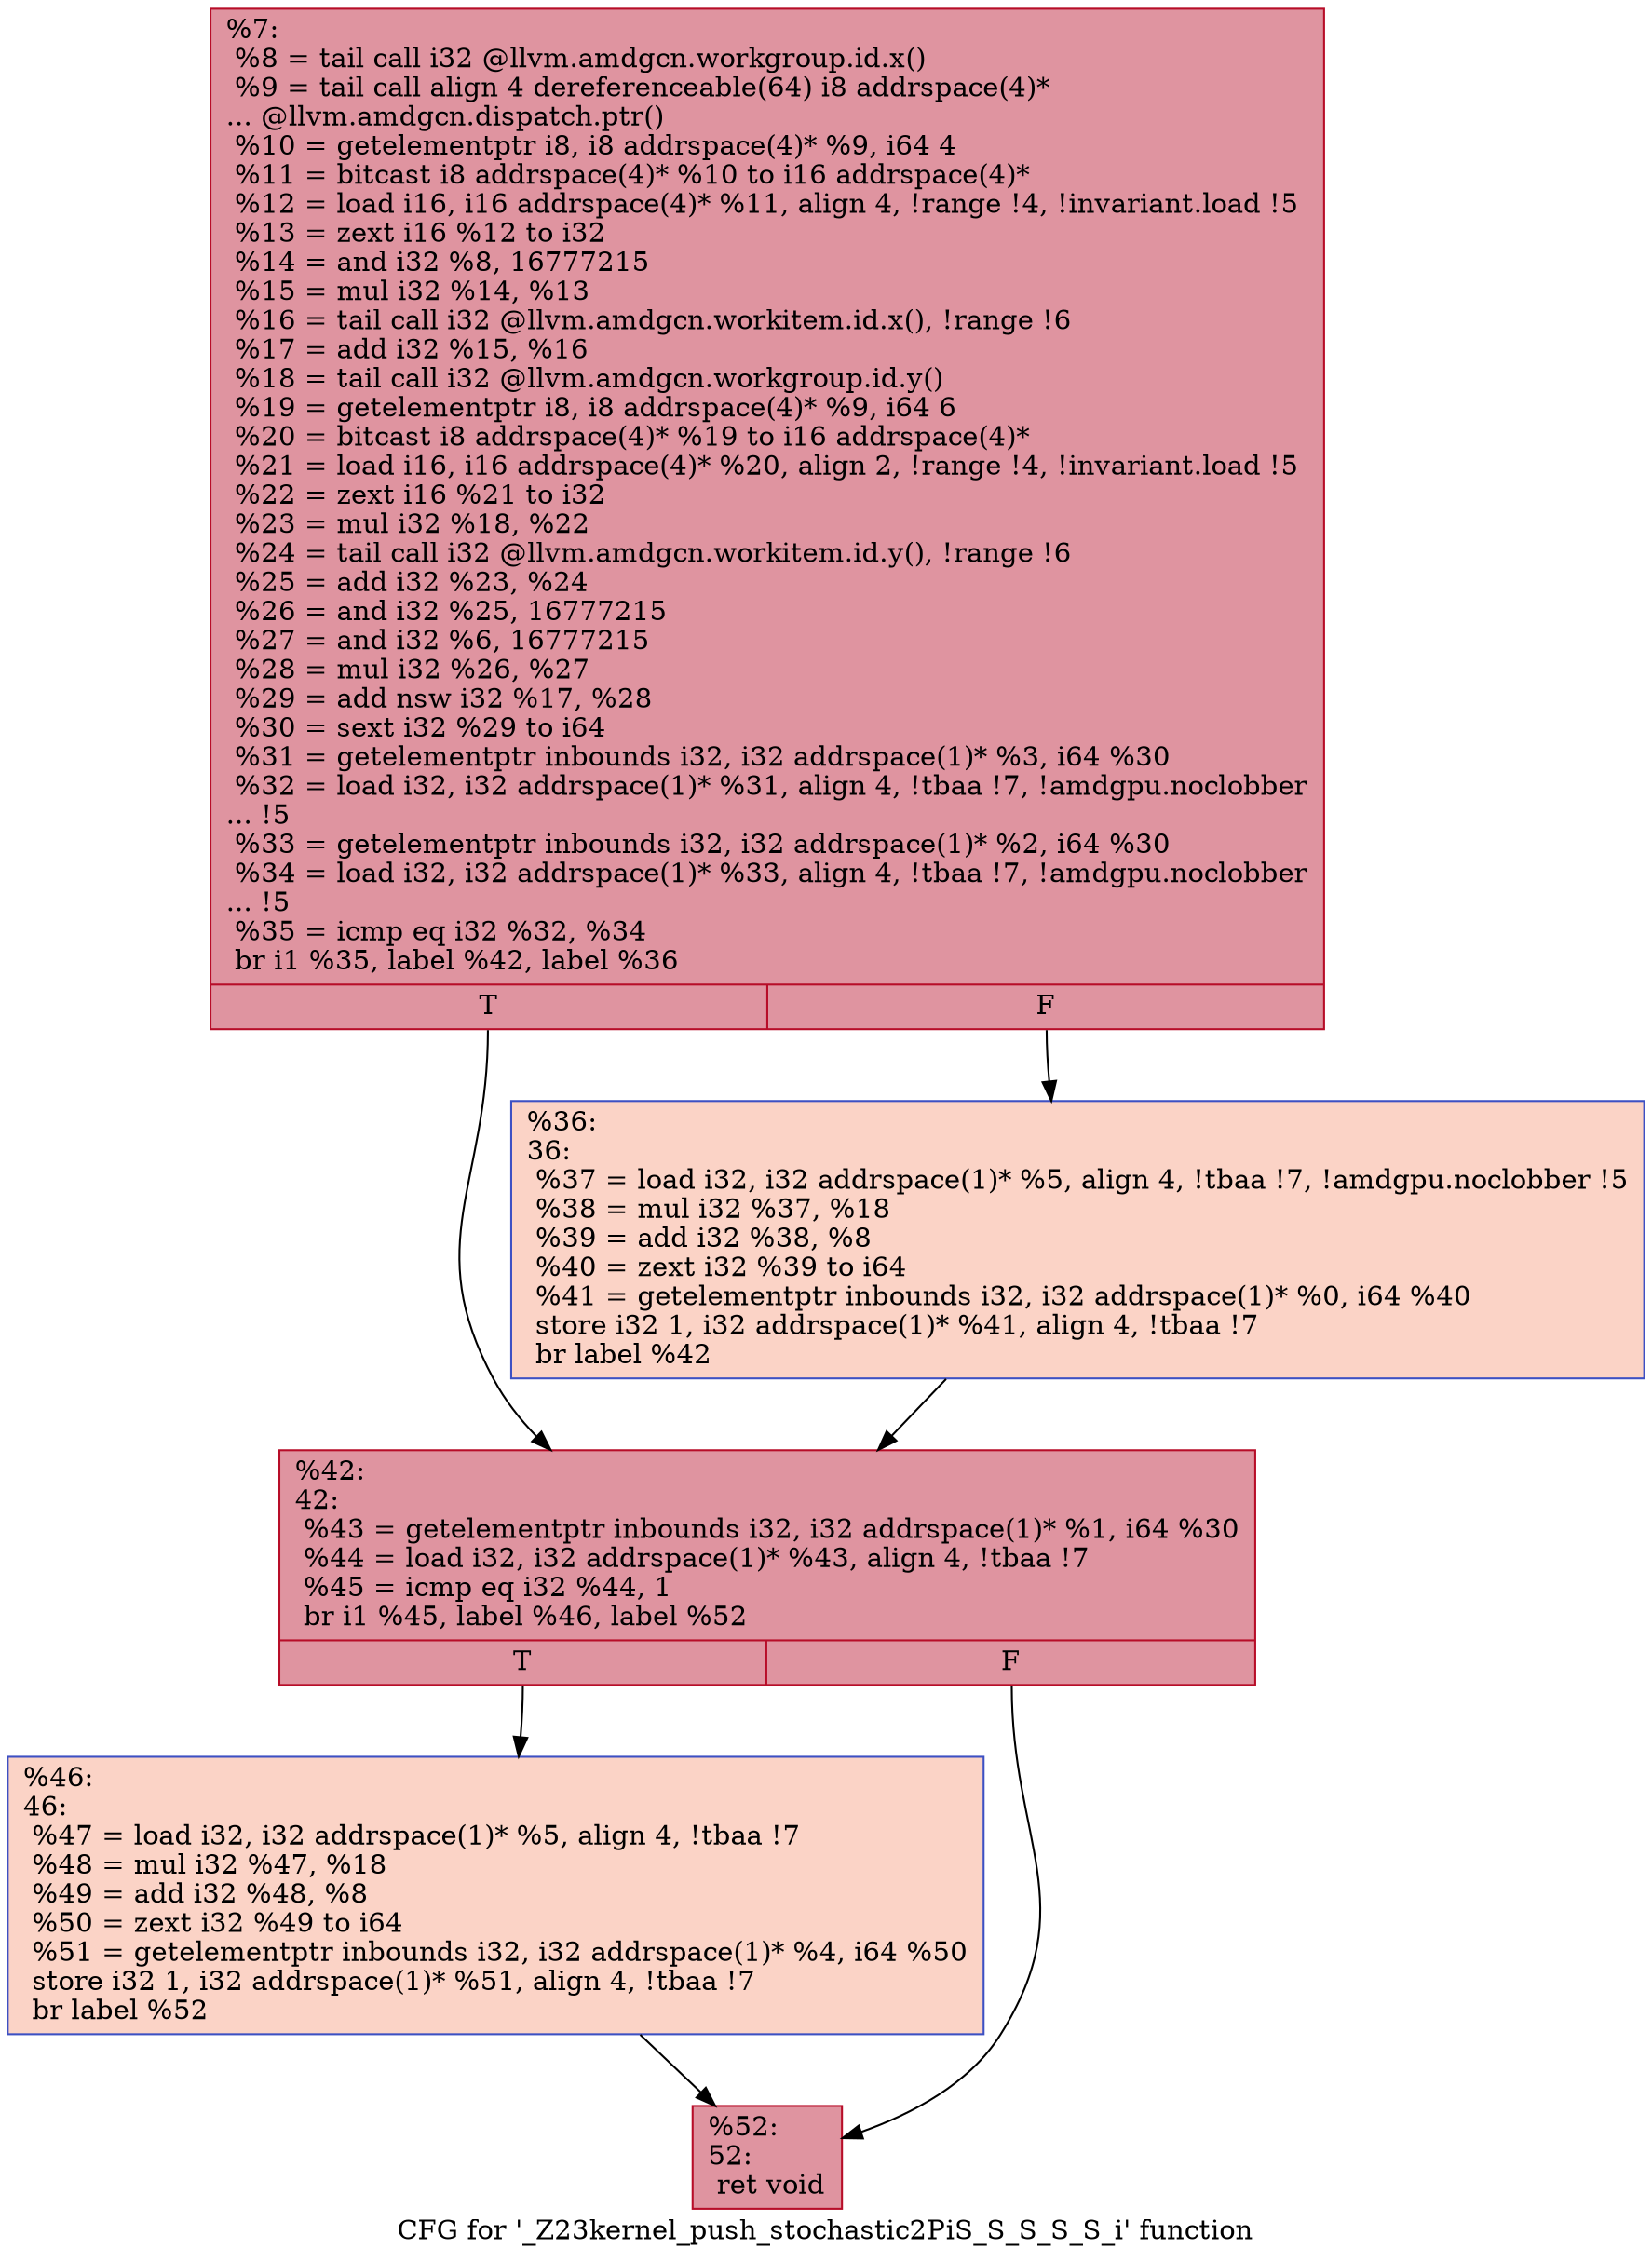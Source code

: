 digraph "CFG for '_Z23kernel_push_stochastic2PiS_S_S_S_S_i' function" {
	label="CFG for '_Z23kernel_push_stochastic2PiS_S_S_S_S_i' function";

	Node0x548c830 [shape=record,color="#b70d28ff", style=filled, fillcolor="#b70d2870",label="{%7:\l  %8 = tail call i32 @llvm.amdgcn.workgroup.id.x()\l  %9 = tail call align 4 dereferenceable(64) i8 addrspace(4)*\l... @llvm.amdgcn.dispatch.ptr()\l  %10 = getelementptr i8, i8 addrspace(4)* %9, i64 4\l  %11 = bitcast i8 addrspace(4)* %10 to i16 addrspace(4)*\l  %12 = load i16, i16 addrspace(4)* %11, align 4, !range !4, !invariant.load !5\l  %13 = zext i16 %12 to i32\l  %14 = and i32 %8, 16777215\l  %15 = mul i32 %14, %13\l  %16 = tail call i32 @llvm.amdgcn.workitem.id.x(), !range !6\l  %17 = add i32 %15, %16\l  %18 = tail call i32 @llvm.amdgcn.workgroup.id.y()\l  %19 = getelementptr i8, i8 addrspace(4)* %9, i64 6\l  %20 = bitcast i8 addrspace(4)* %19 to i16 addrspace(4)*\l  %21 = load i16, i16 addrspace(4)* %20, align 2, !range !4, !invariant.load !5\l  %22 = zext i16 %21 to i32\l  %23 = mul i32 %18, %22\l  %24 = tail call i32 @llvm.amdgcn.workitem.id.y(), !range !6\l  %25 = add i32 %23, %24\l  %26 = and i32 %25, 16777215\l  %27 = and i32 %6, 16777215\l  %28 = mul i32 %26, %27\l  %29 = add nsw i32 %17, %28\l  %30 = sext i32 %29 to i64\l  %31 = getelementptr inbounds i32, i32 addrspace(1)* %3, i64 %30\l  %32 = load i32, i32 addrspace(1)* %31, align 4, !tbaa !7, !amdgpu.noclobber\l... !5\l  %33 = getelementptr inbounds i32, i32 addrspace(1)* %2, i64 %30\l  %34 = load i32, i32 addrspace(1)* %33, align 4, !tbaa !7, !amdgpu.noclobber\l... !5\l  %35 = icmp eq i32 %32, %34\l  br i1 %35, label %42, label %36\l|{<s0>T|<s1>F}}"];
	Node0x548c830:s0 -> Node0x5491010;
	Node0x548c830:s1 -> Node0x54910a0;
	Node0x54910a0 [shape=record,color="#3d50c3ff", style=filled, fillcolor="#f59c7d70",label="{%36:\l36:                                               \l  %37 = load i32, i32 addrspace(1)* %5, align 4, !tbaa !7, !amdgpu.noclobber !5\l  %38 = mul i32 %37, %18\l  %39 = add i32 %38, %8\l  %40 = zext i32 %39 to i64\l  %41 = getelementptr inbounds i32, i32 addrspace(1)* %0, i64 %40\l  store i32 1, i32 addrspace(1)* %41, align 4, !tbaa !7\l  br label %42\l}"];
	Node0x54910a0 -> Node0x5491010;
	Node0x5491010 [shape=record,color="#b70d28ff", style=filled, fillcolor="#b70d2870",label="{%42:\l42:                                               \l  %43 = getelementptr inbounds i32, i32 addrspace(1)* %1, i64 %30\l  %44 = load i32, i32 addrspace(1)* %43, align 4, !tbaa !7\l  %45 = icmp eq i32 %44, 1\l  br i1 %45, label %46, label %52\l|{<s0>T|<s1>F}}"];
	Node0x5491010:s0 -> Node0x5491750;
	Node0x5491010:s1 -> Node0x54917a0;
	Node0x5491750 [shape=record,color="#3d50c3ff", style=filled, fillcolor="#f59c7d70",label="{%46:\l46:                                               \l  %47 = load i32, i32 addrspace(1)* %5, align 4, !tbaa !7\l  %48 = mul i32 %47, %18\l  %49 = add i32 %48, %8\l  %50 = zext i32 %49 to i64\l  %51 = getelementptr inbounds i32, i32 addrspace(1)* %4, i64 %50\l  store i32 1, i32 addrspace(1)* %51, align 4, !tbaa !7\l  br label %52\l}"];
	Node0x5491750 -> Node0x54917a0;
	Node0x54917a0 [shape=record,color="#b70d28ff", style=filled, fillcolor="#b70d2870",label="{%52:\l52:                                               \l  ret void\l}"];
}
